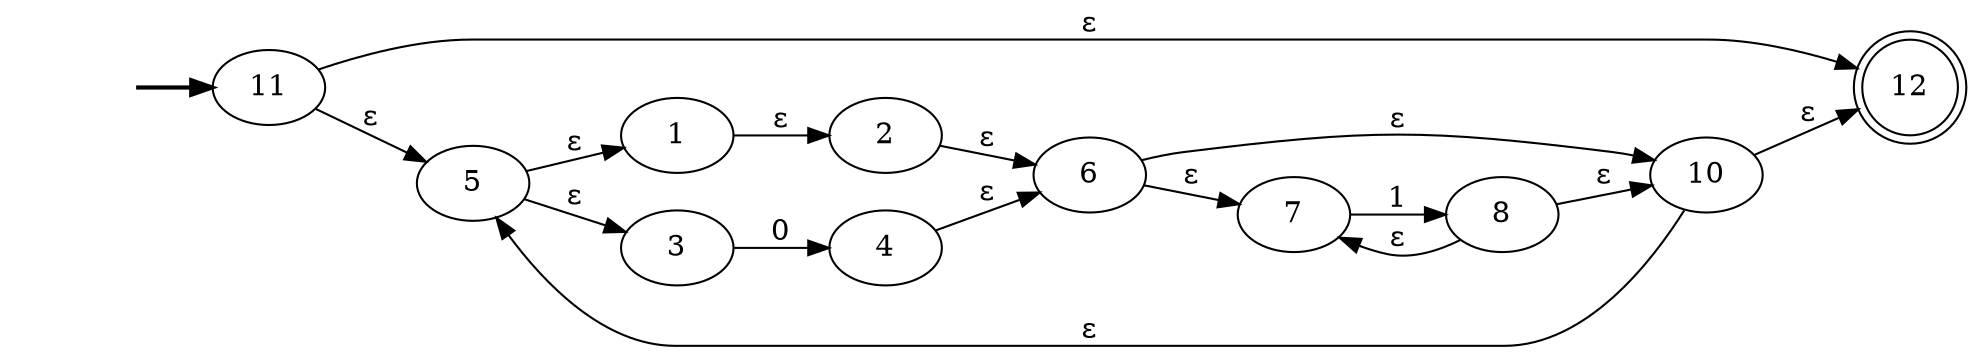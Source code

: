 digraph "AFN#8PreLabB" {
	graph [rankdir=LR]
	fake [style=invisible]
	fake -> 11 [style=bold]
	11 [root=true]
	12 [shape=doublecircle]
	11 -> 12 [label="ε"]
	5
	11 -> 5 [label="ε"]
	12 [shape=doublecircle]
	5
	1
	5 -> 1 [label="ε"]
	3
	5 -> 3 [label="ε"]
	1
	2
	1 -> 2 [label="ε"]
	3
	4
	3 -> 4 [label=0]
	2
	6
	2 -> 6 [label="ε"]
	4
	4 -> 6 [label="ε"]
	6
	10
	6 -> 10 [label="ε"]
	7
	6 -> 7 [label="ε"]
	10
	10 -> 12 [label="ε"]
	10 -> 5 [label="ε"]
	7
	8
	7 -> 8 [label=1]
	8
	8 -> 10 [label="ε"]
	8 -> 7 [label="ε"]
}
